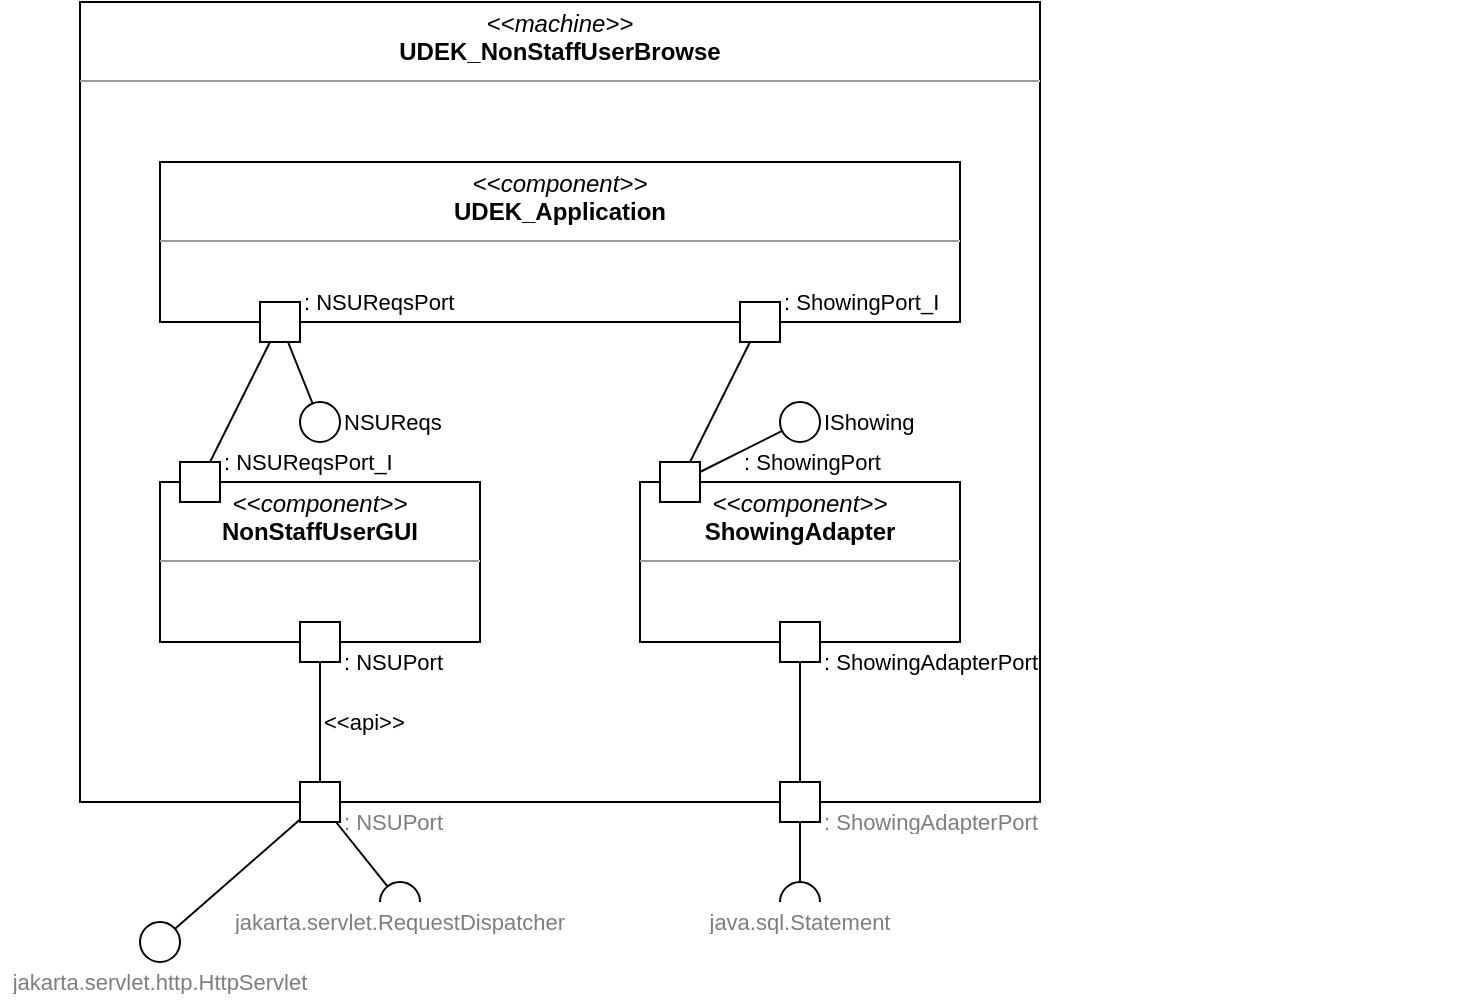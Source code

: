 <mxfile version="16.5.1" type="device" pages="3"><diagram id="qd8nMIhVALm63gCh1iuv" name="Composite Structure"><mxGraphModel dx="918" dy="854" grid="1" gridSize="10" guides="1" tooltips="1" connect="1" arrows="1" fold="1" page="1" pageScale="1" pageWidth="1600" pageHeight="1200" math="0" shadow="0"><root><mxCell id="0"/><mxCell id="1" parent="0"/><mxCell id="AlRbclxKebtQ_aqnmqBn-1" value="&lt;p style=&quot;margin: 0px ; margin-top: 4px ; text-align: center&quot;&gt;&lt;i&gt;&amp;lt;&amp;lt;machine&amp;gt;&amp;gt;&lt;/i&gt;&lt;br&gt;&lt;b&gt;UDEK_NonStaffUserBrowse&lt;/b&gt;&lt;/p&gt;&lt;hr size=&quot;1&quot;&gt;&lt;p style=&quot;margin: 0px ; margin-left: 4px&quot;&gt;&lt;/p&gt;&lt;p style=&quot;margin: 0px ; margin-left: 4px&quot;&gt;&lt;br&gt;&lt;/p&gt;" style="verticalAlign=top;align=left;overflow=fill;fontSize=12;fontFamily=Helvetica;html=1;rounded=0;shadow=0;glass=0;comic=0;sketch=0;pointerEvents=1;fontColor=default;gradientColor=none;container=0;" parent="1" vertex="1"><mxGeometry x="40" y="40" width="480" height="400" as="geometry"/></mxCell><mxCell id="AlRbclxKebtQ_aqnmqBn-2" value="&amp;lt;&amp;lt;api&amp;gt;&amp;gt;" style="edgeStyle=none;shape=connector;rounded=0;orthogonalLoop=1;jettySize=auto;html=1;labelBackgroundColor=none;fontFamily=Helvetica;fontSize=11;fontColor=default;startArrow=none;startFill=0;endArrow=none;endFill=0;endSize=6;strokeColor=default;align=left;" parent="1" source="AlRbclxKebtQ_aqnmqBn-65" target="AlRbclxKebtQ_aqnmqBn-20" edge="1"><mxGeometry relative="1" as="geometry"/></mxCell><mxCell id="AlRbclxKebtQ_aqnmqBn-62" style="edgeStyle=none;shape=connector;rounded=0;orthogonalLoop=1;jettySize=auto;html=1;labelBackgroundColor=default;fontFamily=Helvetica;fontSize=11;fontColor=default;endArrow=none;endFill=0;startSize=12;endSize=12;strokeColor=default;" parent="1" source="AlRbclxKebtQ_aqnmqBn-46" target="AlRbclxKebtQ_aqnmqBn-83" edge="1"><mxGeometry relative="1" as="geometry"/></mxCell><mxCell id="AlRbclxKebtQ_aqnmqBn-93" value="" style="group" parent="1" vertex="1" connectable="0"><mxGeometry x="80" y="120" width="660" height="260" as="geometry"/></mxCell><mxCell id="AlRbclxKebtQ_aqnmqBn-6" value="&lt;p style=&quot;margin: 0px ; margin-top: 4px ; text-align: center&quot;&gt;&lt;i&gt;&amp;lt;&amp;lt;component&amp;gt;&amp;gt;&lt;/i&gt;&lt;br&gt;&lt;b&gt;UDEK_Application&lt;/b&gt;&lt;/p&gt;&lt;hr size=&quot;1&quot;&gt;&lt;p style=&quot;margin: 0px ; margin-left: 4px&quot;&gt;&lt;/p&gt;&lt;p style=&quot;margin: 0px ; margin-left: 4px&quot;&gt;&lt;br&gt;&lt;/p&gt;" style="verticalAlign=top;align=left;overflow=fill;fontSize=12;fontFamily=Helvetica;html=1;rounded=0;shadow=0;glass=0;comic=0;sketch=0;pointerEvents=1;fontColor=default;gradientColor=none;container=0;" parent="AlRbclxKebtQ_aqnmqBn-93" vertex="1"><mxGeometry width="400" height="80" as="geometry"/></mxCell><mxCell id="AlRbclxKebtQ_aqnmqBn-7" value="&lt;p style=&quot;margin: 0px ; margin-top: 4px ; text-align: center&quot;&gt;&lt;i&gt;&amp;lt;&amp;lt;component&amp;gt;&amp;gt;&lt;/i&gt;&lt;br&gt;&lt;b&gt;NonStaffUserGUI&lt;/b&gt;&lt;/p&gt;&lt;hr size=&quot;1&quot;&gt;&lt;p style=&quot;margin: 0px ; margin-left: 4px&quot;&gt;&lt;/p&gt;&lt;p style=&quot;margin: 0px ; margin-left: 4px&quot;&gt;&lt;br&gt;&lt;/p&gt;" style="verticalAlign=top;align=left;overflow=fill;fontSize=12;fontFamily=Helvetica;html=1;rounded=0;shadow=0;glass=0;comic=0;sketch=0;pointerEvents=1;fontColor=default;gradientColor=none;container=0;" parent="AlRbclxKebtQ_aqnmqBn-93" vertex="1"><mxGeometry y="160" width="160" height="80" as="geometry"/></mxCell><mxCell id="AlRbclxKebtQ_aqnmqBn-9" style="edgeStyle=none;rounded=0;orthogonalLoop=1;jettySize=auto;html=1;startArrow=none;startFill=0;endArrow=none;endFill=0;endSize=6;" parent="AlRbclxKebtQ_aqnmqBn-93" source="AlRbclxKebtQ_aqnmqBn-10" edge="1"><mxGeometry relative="1" as="geometry"><mxPoint x="80" y="130" as="targetPoint"/></mxGeometry></mxCell><mxCell id="AlRbclxKebtQ_aqnmqBn-10" value="" style="whiteSpace=wrap;html=1;aspect=fixed;points=[];resizable=0;container=0;" parent="AlRbclxKebtQ_aqnmqBn-93" vertex="1"><mxGeometry x="50" y="70" width="20" height="20" as="geometry"/></mxCell><mxCell id="AlRbclxKebtQ_aqnmqBn-11" value="" style="ellipse;whiteSpace=wrap;html=1;aspect=fixed;resizable=0;points=[];container=0;" parent="AlRbclxKebtQ_aqnmqBn-93" vertex="1"><mxGeometry x="70" y="120" width="20" height="20" as="geometry"/></mxCell><mxCell id="AlRbclxKebtQ_aqnmqBn-12" value="NSUReqs" style="text;html=1;strokeColor=none;fillColor=none;align=left;verticalAlign=middle;whiteSpace=wrap;rounded=0;fontFamily=Helvetica;fontSize=11;fontColor=default;container=0;" parent="AlRbclxKebtQ_aqnmqBn-93" vertex="1"><mxGeometry x="90" y="120" width="60" height="20" as="geometry"/></mxCell><mxCell id="AlRbclxKebtQ_aqnmqBn-13" value="" style="whiteSpace=wrap;html=1;aspect=fixed;points=[];resizable=0;container=0;" parent="AlRbclxKebtQ_aqnmqBn-93" vertex="1"><mxGeometry x="10" y="150" width="20" height="20" as="geometry"/></mxCell><mxCell id="AlRbclxKebtQ_aqnmqBn-14" style="rounded=0;orthogonalLoop=1;jettySize=auto;html=1;endArrow=none;endFill=0;startArrow=none;startFill=0;" parent="AlRbclxKebtQ_aqnmqBn-93" source="AlRbclxKebtQ_aqnmqBn-10" target="AlRbclxKebtQ_aqnmqBn-13" edge="1"><mxGeometry relative="1" as="geometry"><mxPoint x="25" y="150" as="targetPoint"/></mxGeometry></mxCell><mxCell id="AlRbclxKebtQ_aqnmqBn-20" value="" style="whiteSpace=wrap;html=1;aspect=fixed;points=[];resizable=0;container=0;" parent="AlRbclxKebtQ_aqnmqBn-93" vertex="1"><mxGeometry x="70" y="230" width="20" height="20" as="geometry"/></mxCell><mxCell id="AlRbclxKebtQ_aqnmqBn-23" value=": NSUReqsPort" style="text;html=1;strokeColor=none;fillColor=none;align=left;verticalAlign=middle;whiteSpace=wrap;rounded=0;fontFamily=Helvetica;fontSize=11;fontColor=default;container=0;" parent="AlRbclxKebtQ_aqnmqBn-93" vertex="1"><mxGeometry x="70" y="60" width="80" height="20" as="geometry"/></mxCell><mxCell id="AlRbclxKebtQ_aqnmqBn-24" value=": NSUReqsPort_I" style="text;html=1;strokeColor=none;fillColor=none;align=left;verticalAlign=middle;whiteSpace=wrap;rounded=0;fontFamily=Helvetica;fontSize=11;fontColor=default;container=0;" parent="AlRbclxKebtQ_aqnmqBn-93" vertex="1"><mxGeometry x="30" y="140" width="90" height="20" as="geometry"/></mxCell><mxCell id="AlRbclxKebtQ_aqnmqBn-26" value=": NSUPort" style="text;html=1;strokeColor=none;fillColor=none;align=left;verticalAlign=middle;whiteSpace=wrap;rounded=0;fontFamily=Helvetica;fontSize=11;fontColor=default;container=0;" parent="AlRbclxKebtQ_aqnmqBn-93" vertex="1"><mxGeometry x="90" y="240" width="60" height="20" as="geometry"/></mxCell><mxCell id="AlRbclxKebtQ_aqnmqBn-39" value="IShowing" style="text;html=1;strokeColor=none;fillColor=none;align=left;verticalAlign=middle;whiteSpace=wrap;rounded=0;fontFamily=Helvetica;fontSize=11;fontColor=default;container=0;" parent="AlRbclxKebtQ_aqnmqBn-93" vertex="1"><mxGeometry x="330" y="120" width="100" height="20" as="geometry"/></mxCell><mxCell id="AlRbclxKebtQ_aqnmqBn-40" value="&lt;p style=&quot;margin: 0px ; margin-top: 4px ; text-align: center&quot;&gt;&lt;i&gt;&amp;lt;&amp;lt;component&amp;gt;&amp;gt;&lt;/i&gt;&lt;br&gt;&lt;b&gt;ShowingAdapter&lt;/b&gt;&lt;/p&gt;&lt;hr size=&quot;1&quot;&gt;&lt;p style=&quot;margin: 0px ; margin-left: 4px&quot;&gt;&lt;/p&gt;&lt;p style=&quot;margin: 0px ; margin-left: 4px&quot;&gt;&lt;br&gt;&lt;/p&gt;" style="verticalAlign=top;align=left;overflow=fill;fontSize=12;fontFamily=Helvetica;html=1;rounded=0;shadow=0;glass=0;comic=0;sketch=0;pointerEvents=1;fontColor=default;gradientColor=none;container=0;" parent="AlRbclxKebtQ_aqnmqBn-93" vertex="1"><mxGeometry x="240" y="160" width="160" height="80" as="geometry"/></mxCell><mxCell id="AlRbclxKebtQ_aqnmqBn-41" value="" style="whiteSpace=wrap;html=1;aspect=fixed;points=[];resizable=0;container=0;" parent="AlRbclxKebtQ_aqnmqBn-93" vertex="1"><mxGeometry x="290" y="70" width="20" height="20" as="geometry"/></mxCell><mxCell id="AlRbclxKebtQ_aqnmqBn-42" value="" style="whiteSpace=wrap;html=1;aspect=fixed;points=[];resizable=0;container=0;" parent="AlRbclxKebtQ_aqnmqBn-93" vertex="1"><mxGeometry x="250" y="150" width="20" height="20" as="geometry"/></mxCell><mxCell id="AlRbclxKebtQ_aqnmqBn-43" style="edgeStyle=none;shape=connector;rounded=0;orthogonalLoop=1;jettySize=auto;html=1;labelBackgroundColor=default;fontFamily=Helvetica;fontSize=11;fontColor=default;startArrow=none;startFill=0;endArrow=none;endFill=0;endSize=6;strokeColor=default;" parent="AlRbclxKebtQ_aqnmqBn-93" source="AlRbclxKebtQ_aqnmqBn-42" target="AlRbclxKebtQ_aqnmqBn-41" edge="1"><mxGeometry relative="1" as="geometry"><mxPoint x="320" y="120" as="targetPoint"/><mxPoint x="270" y="153.333" as="sourcePoint"/></mxGeometry></mxCell><mxCell id="AlRbclxKebtQ_aqnmqBn-44" value="" style="ellipse;whiteSpace=wrap;html=1;aspect=fixed;resizable=0;points=[];container=0;" parent="AlRbclxKebtQ_aqnmqBn-93" vertex="1"><mxGeometry x="310" y="120" width="20" height="20" as="geometry"/></mxCell><mxCell id="AlRbclxKebtQ_aqnmqBn-45" style="edgeStyle=none;shape=connector;rounded=0;orthogonalLoop=1;jettySize=auto;html=1;labelBackgroundColor=default;fontFamily=Helvetica;fontSize=11;fontColor=default;startArrow=none;startFill=0;endArrow=none;endFill=0;endSize=6;strokeColor=default;" parent="AlRbclxKebtQ_aqnmqBn-93" source="AlRbclxKebtQ_aqnmqBn-42" target="AlRbclxKebtQ_aqnmqBn-44" edge="1"><mxGeometry relative="1" as="geometry"/></mxCell><mxCell id="AlRbclxKebtQ_aqnmqBn-46" value="" style="whiteSpace=wrap;html=1;aspect=fixed;points=[];resizable=0;container=0;" parent="AlRbclxKebtQ_aqnmqBn-93" vertex="1"><mxGeometry x="310" y="230" width="20" height="20" as="geometry"/></mxCell><mxCell id="AlRbclxKebtQ_aqnmqBn-47" value=": ShowingPort_I" style="text;html=1;strokeColor=none;fillColor=none;align=left;verticalAlign=middle;whiteSpace=wrap;rounded=0;fontFamily=Helvetica;fontSize=11;fontColor=default;container=0;" parent="AlRbclxKebtQ_aqnmqBn-93" vertex="1"><mxGeometry x="310" y="60" width="90" height="20" as="geometry"/></mxCell><mxCell id="AlRbclxKebtQ_aqnmqBn-48" value=": ShowingPort" style="text;html=1;strokeColor=none;fillColor=none;align=left;verticalAlign=middle;whiteSpace=wrap;rounded=0;fontFamily=Helvetica;fontSize=11;fontColor=default;container=0;" parent="AlRbclxKebtQ_aqnmqBn-93" vertex="1"><mxGeometry x="290" y="140" width="90" height="20" as="geometry"/></mxCell><mxCell id="AlRbclxKebtQ_aqnmqBn-49" value=": ShowingAdapterPort" style="text;html=1;strokeColor=none;fillColor=none;align=left;verticalAlign=middle;whiteSpace=wrap;rounded=0;fontFamily=Helvetica;fontSize=11;fontColor=default;container=0;" parent="AlRbclxKebtQ_aqnmqBn-93" vertex="1"><mxGeometry x="330" y="240" width="130" height="20" as="geometry"/></mxCell><mxCell id="AlRbclxKebtQ_aqnmqBn-95" value="" style="group" parent="1" vertex="1" connectable="0"><mxGeometry y="430" width="730" height="110" as="geometry"/></mxCell><mxCell id="AlRbclxKebtQ_aqnmqBn-65" value="" style="whiteSpace=wrap;html=1;aspect=fixed;points=[];resizable=0;container=0;" parent="AlRbclxKebtQ_aqnmqBn-95" vertex="1"><mxGeometry x="150" width="20" height="20" as="geometry"/></mxCell><mxCell id="AlRbclxKebtQ_aqnmqBn-67" value="" style="ellipse;whiteSpace=wrap;html=1;aspect=fixed;resizable=0;points=[];textOpacity=50;container=0;" parent="AlRbclxKebtQ_aqnmqBn-95" vertex="1"><mxGeometry x="70" y="70" width="20" height="20" as="geometry"/></mxCell><mxCell id="AlRbclxKebtQ_aqnmqBn-68" style="edgeStyle=none;shape=connector;rounded=0;orthogonalLoop=1;jettySize=auto;html=1;labelBackgroundColor=none;fontFamily=Helvetica;fontSize=11;fontColor=default;startArrow=none;startFill=0;endArrow=none;endFill=0;endSize=6;strokeColor=default;" parent="AlRbclxKebtQ_aqnmqBn-95" source="AlRbclxKebtQ_aqnmqBn-65" target="AlRbclxKebtQ_aqnmqBn-67" edge="1"><mxGeometry relative="1" as="geometry"/></mxCell><mxCell id="AlRbclxKebtQ_aqnmqBn-69" value="" style="verticalLabelPosition=bottom;verticalAlign=top;html=1;shape=mxgraph.basic.arc;startAngle=0.75;endAngle=0.25;fontFamily=Helvetica;fontSize=11;fontColor=default;aspect=fixed;resizable=0;perimeter=ellipsePerimeter;textOpacity=50;container=0;" parent="AlRbclxKebtQ_aqnmqBn-95" vertex="1"><mxGeometry x="190" y="50" width="20" height="20" as="geometry"/></mxCell><mxCell id="AlRbclxKebtQ_aqnmqBn-70" style="edgeStyle=none;shape=connector;rounded=0;orthogonalLoop=1;jettySize=auto;html=1;labelBackgroundColor=none;fontFamily=Helvetica;fontSize=11;fontColor=default;startArrow=none;startFill=0;endArrow=none;endFill=0;endSize=6;strokeColor=default;" parent="AlRbclxKebtQ_aqnmqBn-95" source="AlRbclxKebtQ_aqnmqBn-65" target="AlRbclxKebtQ_aqnmqBn-69" edge="1"><mxGeometry relative="1" as="geometry"/></mxCell><mxCell id="AlRbclxKebtQ_aqnmqBn-71" value="jakarta.servlet.RequestDispatcher" style="text;html=1;strokeColor=none;fillColor=none;align=center;verticalAlign=middle;whiteSpace=wrap;rounded=0;fontFamily=Helvetica;fontSize=11;fontColor=default;textOpacity=50;container=0;" parent="AlRbclxKebtQ_aqnmqBn-95" vertex="1"><mxGeometry x="110" y="60" width="180" height="20" as="geometry"/></mxCell><mxCell id="AlRbclxKebtQ_aqnmqBn-72" value="jakarta.servlet.http.HttpServlet" style="text;html=1;strokeColor=none;fillColor=none;align=center;verticalAlign=middle;whiteSpace=wrap;rounded=0;fontFamily=Helvetica;fontSize=11;fontColor=default;textOpacity=50;container=0;" parent="AlRbclxKebtQ_aqnmqBn-95" vertex="1"><mxGeometry y="90" width="160" height="20" as="geometry"/></mxCell><mxCell id="AlRbclxKebtQ_aqnmqBn-77" value=": NSUPort" style="text;html=1;strokeColor=none;fillColor=none;align=left;verticalAlign=middle;whiteSpace=wrap;rounded=0;fontFamily=Helvetica;fontSize=11;fontColor=default;container=0;textOpacity=50;" parent="AlRbclxKebtQ_aqnmqBn-95" vertex="1"><mxGeometry x="170" y="10" width="60" height="20" as="geometry"/></mxCell><mxCell id="AlRbclxKebtQ_aqnmqBn-83" value="" style="whiteSpace=wrap;html=1;aspect=fixed;points=[];resizable=0;container=0;" parent="AlRbclxKebtQ_aqnmqBn-95" vertex="1"><mxGeometry x="390" width="20" height="20" as="geometry"/></mxCell><mxCell id="AlRbclxKebtQ_aqnmqBn-84" value="" style="verticalLabelPosition=bottom;verticalAlign=top;html=1;shape=mxgraph.basic.arc;startAngle=0.75;endAngle=0.25;fontFamily=Helvetica;fontSize=11;fontColor=default;aspect=fixed;resizable=0;perimeter=ellipsePerimeter;textOpacity=50;container=0;" parent="AlRbclxKebtQ_aqnmqBn-95" vertex="1"><mxGeometry x="390" y="50" width="20" height="20" as="geometry"/></mxCell><mxCell id="AlRbclxKebtQ_aqnmqBn-85" style="edgeStyle=none;shape=connector;rounded=0;orthogonalLoop=1;jettySize=auto;html=1;labelBackgroundColor=none;fontFamily=Helvetica;fontSize=11;fontColor=default;startArrow=none;startFill=0;endArrow=none;endFill=0;endSize=6;strokeColor=default;" parent="AlRbclxKebtQ_aqnmqBn-95" source="AlRbclxKebtQ_aqnmqBn-83" target="AlRbclxKebtQ_aqnmqBn-84" edge="1"><mxGeometry relative="1" as="geometry"/></mxCell><mxCell id="AlRbclxKebtQ_aqnmqBn-86" value="java.sql.Statement" style="text;html=1;strokeColor=none;fillColor=none;align=center;verticalAlign=middle;whiteSpace=wrap;rounded=0;fontFamily=Helvetica;fontSize=11;fontColor=default;textOpacity=50;container=0;" parent="AlRbclxKebtQ_aqnmqBn-95" vertex="1"><mxGeometry x="350" y="60" width="100" height="20" as="geometry"/></mxCell><mxCell id="AlRbclxKebtQ_aqnmqBn-87" value=": ShowingAdapterPort" style="text;html=1;strokeColor=none;fillColor=none;align=left;verticalAlign=middle;whiteSpace=wrap;rounded=0;fontFamily=Helvetica;fontSize=11;fontColor=default;container=0;textOpacity=50;" parent="AlRbclxKebtQ_aqnmqBn-95" vertex="1"><mxGeometry x="410" y="10" width="120" height="20" as="geometry"/></mxCell></root></mxGraphModel></diagram><diagram id="M5y1tQjizQRSdrQKMAAL" name="Internal Interfaces"><mxGraphModel dx="677" dy="417" grid="1" gridSize="10" guides="1" tooltips="1" connect="1" arrows="1" fold="1" page="1" pageScale="1" pageWidth="1600" pageHeight="1200" math="0" shadow="0"><root><mxCell id="KxaF6xO0t2DvyNhLMJ3s-0"/><mxCell id="KxaF6xO0t2DvyNhLMJ3s-1" parent="KxaF6xO0t2DvyNhLMJ3s-0"/><mxCell id="NbUCspadF5jO2rhLOlZ9-0" value="&lt;p style=&quot;margin: 0px ; margin-top: 4px ; text-align: center&quot;&gt;&lt;i&gt;&amp;lt;&amp;lt;interface&amp;gt;&amp;gt;&lt;/i&gt;&lt;br&gt;&lt;b&gt;NSUReqs&lt;/b&gt;&lt;/p&gt;&lt;hr size=&quot;1&quot;&gt;&lt;p style=&quot;margin: 0px 0px 0px 4px ; font-size: 1px&quot;&gt;&lt;font style=&quot;font-size: 1px&quot;&gt;&lt;br&gt;&lt;/font&gt;&lt;/p&gt;&lt;p style=&quot;margin: 0px 0px 0px 4px&quot;&gt;forwardNSUBrowse() : Showing [*]&lt;/p&gt;" style="verticalAlign=top;align=left;overflow=fill;fontSize=12;fontFamily=Helvetica;html=1;fontColor=default;" vertex="1" parent="KxaF6xO0t2DvyNhLMJ3s-1"><mxGeometry x="40" y="40" width="200" height="80" as="geometry"/></mxCell><mxCell id="NbUCspadF5jO2rhLOlZ9-1" value="NSUReqsPort of UDEK_Application" style="rounded=0;whiteSpace=wrap;html=1;fontFamily=Helvetica;fontSize=12;fontColor=default;" vertex="1" parent="KxaF6xO0t2DvyNhLMJ3s-1"><mxGeometry x="400" y="40" width="240" height="20" as="geometry"/></mxCell><mxCell id="NbUCspadF5jO2rhLOlZ9-2" style="edgeStyle=none;shape=connector;rounded=0;orthogonalLoop=1;jettySize=auto;html=1;labelBackgroundColor=none;fontFamily=Helvetica;fontSize=12;fontColor=default;startArrow=none;startFill=0;endArrow=block;endFill=0;endSize=12;strokeColor=default;startSize=12;dashed=1;dashPattern=10 5;" edge="1" parent="KxaF6xO0t2DvyNhLMJ3s-1" source="NbUCspadF5jO2rhLOlZ9-1" target="NbUCspadF5jO2rhLOlZ9-0"><mxGeometry relative="1" as="geometry"><mxPoint x="452.143" y="60" as="sourcePoint"/><mxPoint x="400" y="65.615" as="targetPoint"/></mxGeometry></mxCell><mxCell id="NbUCspadF5jO2rhLOlZ9-3" value="&lt;p style=&quot;margin: 0px ; margin-top: 4px ; text-align: center&quot;&gt;&lt;i&gt;&amp;lt;&amp;lt;interface&amp;gt;&amp;gt;&lt;/i&gt;&lt;br&gt;&lt;b&gt;IShowing&lt;/b&gt;&lt;/p&gt;&lt;hr size=&quot;1&quot;&gt;&lt;p style=&quot;margin: 0px 0px 0px 4px ; font-size: 1px&quot;&gt;&lt;font style=&quot;font-size: 1px&quot;&gt;&lt;br&gt;&lt;/font&gt;&lt;/p&gt;&lt;hr size=&quot;1&quot; style=&quot;font-size: 1px&quot;&gt;&lt;p style=&quot;margin: 0px ; margin-left: 4px&quot;&gt;getShowing(showingID : Integer)&amp;nbsp;&lt;span&gt;: Showing [0..1]&lt;/span&gt;&lt;/p&gt;&lt;p style=&quot;margin: 0px ; margin-left: 4px&quot;&gt;&lt;span&gt;getShowings() : Showing [*]&lt;/span&gt;&lt;/p&gt;" style="verticalAlign=top;align=left;overflow=fill;fontSize=12;fontFamily=Helvetica;html=1;fontColor=default;" vertex="1" parent="KxaF6xO0t2DvyNhLMJ3s-1"><mxGeometry x="40" y="160" width="280" height="80" as="geometry"/></mxCell><mxCell id="NbUCspadF5jO2rhLOlZ9-4" value="ShowingPort of ShowingAdapter" style="rounded=0;whiteSpace=wrap;html=1;fontFamily=Helvetica;fontSize=12;fontColor=default;" vertex="1" parent="KxaF6xO0t2DvyNhLMJ3s-1"><mxGeometry x="400" y="160" width="240" height="20" as="geometry"/></mxCell><mxCell id="NbUCspadF5jO2rhLOlZ9-5" style="edgeStyle=none;shape=connector;rounded=0;orthogonalLoop=1;jettySize=auto;html=1;labelBackgroundColor=none;fontFamily=Helvetica;fontSize=12;fontColor=default;startArrow=none;startFill=0;endArrow=block;endFill=0;endSize=12;strokeColor=default;startSize=12;dashed=1;dashPattern=10 5;" edge="1" parent="KxaF6xO0t2DvyNhLMJ3s-1" source="NbUCspadF5jO2rhLOlZ9-4" target="NbUCspadF5jO2rhLOlZ9-3"><mxGeometry relative="1" as="geometry"><mxPoint x="631.154" y="30" as="sourcePoint"/><mxPoint x="290.0" y="70.688" as="targetPoint"/></mxGeometry></mxCell></root></mxGraphModel></diagram><diagram id="sdpjueQdru01TcJ_kn_4" name="Port Types and Interface Relations"><mxGraphModel dx="981" dy="603" grid="1" gridSize="10" guides="1" tooltips="1" connect="1" arrows="1" fold="1" page="1" pageScale="1" pageWidth="1600" pageHeight="1200" math="0" shadow="0"><root><mxCell id="GxSEtiN2fkdml4CIA6NU-0"/><mxCell id="GxSEtiN2fkdml4CIA6NU-1" parent="GxSEtiN2fkdml4CIA6NU-0"/><mxCell id="RZ983fqzppe2KlbpwFQX-0" value="&lt;p style=&quot;margin: 0px ; margin-top: 4px ; text-align: center&quot;&gt;&lt;i&gt;&amp;lt;&amp;lt;interface&amp;gt;&amp;gt;&lt;/i&gt;&lt;br&gt;&lt;b&gt;WPNSUB!{forwardNSUBrowse}&lt;/b&gt;&lt;/p&gt;&lt;hr size=&quot;1&quot;&gt;&lt;p style=&quot;margin: 0px ; margin-left: 4px&quot;&gt;&lt;br&gt;&lt;/p&gt;&lt;hr size=&quot;1&quot;&gt;&lt;p style=&quot;margin: 0px ; margin-left: 4px&quot;&gt;forwardNSUBrowse()&lt;/p&gt;" style="verticalAlign=top;align=left;overflow=fill;fontSize=12;fontFamily=Helvetica;html=1;rounded=0;shadow=0;glass=0;comic=0;sketch=0;pointerEvents=1;fontColor=default;gradientColor=none;container=0;whiteSpace=wrap;" vertex="1" parent="GxSEtiN2fkdml4CIA6NU-1"><mxGeometry x="40" y="40" width="240" height="90" as="geometry"/></mxCell><mxCell id="RZ983fqzppe2KlbpwFQX-1" value="&lt;p style=&quot;margin: 0px ; margin-top: 4px ; text-align: center&quot;&gt;&lt;i&gt;&amp;lt;&amp;lt;interface&amp;gt;&amp;gt;&lt;/i&gt;&lt;br&gt;&lt;b&gt;UDEK_NSUB!{nsuShowings}&lt;/b&gt;&lt;/p&gt;&lt;hr size=&quot;1&quot;&gt;&lt;p style=&quot;margin: 0px ; margin-left: 4px&quot;&gt;&lt;br&gt;&lt;/p&gt;&lt;hr size=&quot;1&quot;&gt;&lt;p style=&quot;margin: 0px ; margin-left: 4px&quot;&gt;nsuShowings()&lt;/p&gt;" style="verticalAlign=top;align=left;overflow=fill;fontSize=12;fontFamily=Helvetica;html=1;rounded=0;shadow=0;glass=0;comic=0;sketch=0;pointerEvents=1;fontColor=default;gradientColor=none;container=0;whiteSpace=wrap;" vertex="1" parent="GxSEtiN2fkdml4CIA6NU-1"><mxGeometry x="40" y="160" width="240" height="90" as="geometry"/></mxCell><mxCell id="RZ983fqzppe2KlbpwFQX-2" value="&lt;p style=&quot;margin: 0px ; margin-top: 4px ; text-align: center&quot;&gt;&lt;i&gt;&amp;lt;&amp;lt;interface&amp;gt;&amp;gt;&lt;/i&gt;&lt;br&gt;&lt;b&gt;NSUReqs&lt;/b&gt;&lt;/p&gt;&lt;hr size=&quot;1&quot;&gt;&lt;p style=&quot;margin: 0px ; margin-left: 4px&quot;&gt;&lt;br&gt;&lt;/p&gt;&lt;hr size=&quot;1&quot;&gt;&lt;p style=&quot;margin: 0px ; margin-left: 4px&quot;&gt;&lt;br&gt;&lt;/p&gt;" style="verticalAlign=top;align=left;overflow=fill;fontSize=12;fontFamily=Helvetica;html=1;rounded=0;shadow=0;glass=0;comic=0;sketch=0;pointerEvents=1;fontColor=default;gradientColor=none;container=0;whiteSpace=wrap;" vertex="1" parent="GxSEtiN2fkdml4CIA6NU-1"><mxGeometry x="400" y="40" width="160" height="90" as="geometry"/></mxCell><mxCell id="RZ983fqzppe2KlbpwFQX-3" value="&amp;lt;&amp;lt;concretizes&amp;gt;&amp;gt;" style="edgeStyle=none;shape=connector;rounded=0;orthogonalLoop=1;jettySize=auto;html=1;dashed=1;labelBackgroundColor=none;fontFamily=Helvetica;fontSize=12;fontColor=default;startArrow=none;startFill=0;endArrow=open;endFill=0;startSize=12;endSize=12;strokeColor=default;verticalAlign=bottom;dashPattern=10 5;" edge="1" parent="GxSEtiN2fkdml4CIA6NU-1" source="RZ983fqzppe2KlbpwFQX-2" target="RZ983fqzppe2KlbpwFQX-0"><mxGeometry relative="1" as="geometry"><mxPoint x="410" y="15" as="sourcePoint"/><mxPoint x="290" y="15" as="targetPoint"/></mxGeometry></mxCell><mxCell id="RZ983fqzppe2KlbpwFQX-4" value="&amp;lt;&amp;lt;concretizes&amp;gt;&amp;gt;" style="edgeStyle=none;shape=connector;rounded=0;orthogonalLoop=1;jettySize=auto;html=1;dashed=1;labelBackgroundColor=none;fontFamily=Helvetica;fontSize=12;fontColor=default;startArrow=none;startFill=0;endArrow=open;endFill=0;startSize=12;endSize=12;strokeColor=default;verticalAlign=top;dashPattern=10 5;align=left;" edge="1" parent="GxSEtiN2fkdml4CIA6NU-1" source="RZ983fqzppe2KlbpwFQX-2" target="RZ983fqzppe2KlbpwFQX-1"><mxGeometry relative="1" as="geometry"><mxPoint x="500" y="150" as="sourcePoint"/><mxPoint x="290" y="-70" as="targetPoint"/></mxGeometry></mxCell><mxCell id="RZ983fqzppe2KlbpwFQX-5" value="NSUReqsPort" style="rounded=0;whiteSpace=wrap;html=1;fontFamily=Helvetica;fontSize=12;fontColor=default;" vertex="1" parent="GxSEtiN2fkdml4CIA6NU-1"><mxGeometry x="640" y="40" width="120" height="20" as="geometry"/></mxCell><mxCell id="RZ983fqzppe2KlbpwFQX-6" style="edgeStyle=none;shape=connector;rounded=0;orthogonalLoop=1;jettySize=auto;html=1;labelBackgroundColor=none;fontFamily=Helvetica;fontSize=12;fontColor=default;startArrow=none;startFill=0;endArrow=block;endFill=0;endSize=12;strokeColor=default;startSize=12;dashed=1;dashPattern=10 5;" edge="1" parent="GxSEtiN2fkdml4CIA6NU-1" source="RZ983fqzppe2KlbpwFQX-5" target="RZ983fqzppe2KlbpwFQX-2"><mxGeometry relative="1" as="geometry"><mxPoint x="650" y="-173" as="sourcePoint"/><mxPoint x="570" y="-159.0" as="targetPoint"/></mxGeometry></mxCell><mxCell id="RZ983fqzppe2KlbpwFQX-7" value="NSUReqsPort_I" style="rounded=0;whiteSpace=wrap;html=1;fontFamily=Helvetica;fontSize=12;fontColor=default;" vertex="1" parent="GxSEtiN2fkdml4CIA6NU-1"><mxGeometry x="640" y="120" width="120" height="20" as="geometry"/></mxCell><mxCell id="RZ983fqzppe2KlbpwFQX-8" value="&amp;lt;&amp;lt;use&amp;gt;&amp;gt;" style="edgeStyle=none;shape=connector;rounded=0;orthogonalLoop=1;jettySize=auto;html=1;dashed=1;labelBackgroundColor=none;fontFamily=Helvetica;fontSize=12;fontColor=default;startArrow=none;startFill=0;endArrow=open;endFill=0;startSize=12;endSize=12;strokeColor=default;verticalAlign=bottom;dashPattern=10 5;" edge="1" parent="GxSEtiN2fkdml4CIA6NU-1" source="RZ983fqzppe2KlbpwFQX-7" target="RZ983fqzppe2KlbpwFQX-2"><mxGeometry relative="1" as="geometry"><mxPoint x="661.111" y="-110" as="sourcePoint"/><mxPoint x="570" y="-128.636" as="targetPoint"/></mxGeometry></mxCell><mxCell id="RZ983fqzppe2KlbpwFQX-10" value="&lt;p style=&quot;margin: 0px ; margin-top: 4px ; text-align: center&quot;&gt;&lt;i&gt;&amp;lt;&amp;lt;interface&amp;gt;&amp;gt;&lt;/i&gt;&lt;br&gt;&lt;b&gt;jakarta.servlet.http.HttpServlet&lt;/b&gt;&lt;/p&gt;&lt;hr size=&quot;1&quot;&gt;&lt;p style=&quot;margin: 0px ; margin-left: 4px&quot;&gt;&lt;br&gt;&lt;/p&gt;&lt;hr size=&quot;1&quot;&gt;&lt;p style=&quot;margin: 0px ; margin-left: 4px&quot;&gt;doGet()&lt;/p&gt;&lt;p style=&quot;margin: 0px ; margin-left: 4px&quot;&gt;doPost()&lt;/p&gt;" style="verticalAlign=top;align=left;overflow=fill;fontSize=12;fontFamily=Helvetica;html=1;rounded=0;shadow=0;glass=0;comic=0;sketch=0;pointerEvents=1;fontColor=default;gradientColor=none;container=0;whiteSpace=wrap;" vertex="1" parent="GxSEtiN2fkdml4CIA6NU-1"><mxGeometry x="880" y="40" width="240" height="110" as="geometry"/></mxCell><mxCell id="RZ983fqzppe2KlbpwFQX-11" value="&lt;p style=&quot;margin: 0px ; margin-top: 4px ; text-align: center&quot;&gt;&lt;i&gt;&amp;lt;&amp;lt;interface&amp;gt;&amp;gt;&lt;/i&gt;&lt;br&gt;&lt;b&gt;jakarta.servlet.RequestDispatcher&lt;/b&gt;&lt;/p&gt;&lt;hr size=&quot;1&quot;&gt;&lt;p style=&quot;margin: 0px ; margin-left: 4px&quot;&gt;&lt;br&gt;&lt;/p&gt;&lt;hr size=&quot;1&quot;&gt;&lt;p style=&quot;margin: 0px ; margin-left: 4px&quot;&gt;forward()&lt;/p&gt;" style="verticalAlign=top;align=left;overflow=fill;fontSize=12;fontFamily=Helvetica;html=1;rounded=0;shadow=0;glass=0;comic=0;sketch=0;pointerEvents=1;fontColor=default;gradientColor=none;container=0;whiteSpace=wrap;" vertex="1" parent="GxSEtiN2fkdml4CIA6NU-1"><mxGeometry x="880" y="200" width="240" height="90" as="geometry"/></mxCell><mxCell id="RZ983fqzppe2KlbpwFQX-12" value="&amp;lt;&amp;lt;use&amp;gt;&amp;gt;" style="edgeStyle=none;shape=connector;rounded=0;orthogonalLoop=1;jettySize=auto;html=1;dashed=1;dashPattern=10 5;labelBackgroundColor=none;fontFamily=Helvetica;fontSize=12;fontColor=default;startArrow=none;startFill=0;endArrow=open;endFill=0;startSize=12;endSize=12;strokeColor=default;verticalAlign=top;align=left;" edge="1" parent="GxSEtiN2fkdml4CIA6NU-1" source="RZ983fqzppe2KlbpwFQX-14" target="RZ983fqzppe2KlbpwFQX-11"><mxGeometry relative="1" as="geometry"/></mxCell><mxCell id="RZ983fqzppe2KlbpwFQX-13" style="edgeStyle=none;shape=connector;rounded=0;orthogonalLoop=1;jettySize=auto;html=1;dashed=1;dashPattern=10 5;labelBackgroundColor=none;fontFamily=Helvetica;fontSize=12;fontColor=default;startArrow=none;startFill=0;endArrow=block;endFill=0;startSize=12;endSize=12;strokeColor=default;" edge="1" parent="GxSEtiN2fkdml4CIA6NU-1" source="RZ983fqzppe2KlbpwFQX-14" target="RZ983fqzppe2KlbpwFQX-10"><mxGeometry relative="1" as="geometry"/></mxCell><mxCell id="RZ983fqzppe2KlbpwFQX-14" value="NSUPort" style="rounded=0;whiteSpace=wrap;html=1;fontFamily=Helvetica;fontSize=12;fontColor=default;" vertex="1" parent="GxSEtiN2fkdml4CIA6NU-1"><mxGeometry x="1200" y="160" width="120" height="20" as="geometry"/></mxCell></root></mxGraphModel></diagram></mxfile>